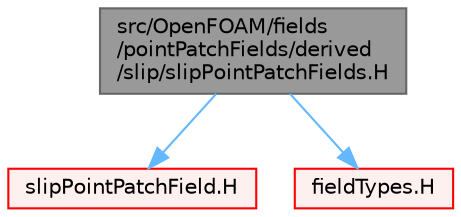 digraph "src/OpenFOAM/fields/pointPatchFields/derived/slip/slipPointPatchFields.H"
{
 // LATEX_PDF_SIZE
  bgcolor="transparent";
  edge [fontname=Helvetica,fontsize=10,labelfontname=Helvetica,labelfontsize=10];
  node [fontname=Helvetica,fontsize=10,shape=box,height=0.2,width=0.4];
  Node1 [id="Node000001",label="src/OpenFOAM/fields\l/pointPatchFields/derived\l/slip/slipPointPatchFields.H",height=0.2,width=0.4,color="gray40", fillcolor="grey60", style="filled", fontcolor="black",tooltip=" "];
  Node1 -> Node2 [id="edge1_Node000001_Node000002",color="steelblue1",style="solid",tooltip=" "];
  Node2 [id="Node000002",label="slipPointPatchField.H",height=0.2,width=0.4,color="red", fillcolor="#FFF0F0", style="filled",URL="$slipPointPatchField_8H.html",tooltip=" "];
  Node1 -> Node193 [id="edge2_Node000001_Node000193",color="steelblue1",style="solid",tooltip=" "];
  Node193 [id="Node000193",label="fieldTypes.H",height=0.2,width=0.4,color="red", fillcolor="#FFF0F0", style="filled",URL="$fieldTypes_8H.html",tooltip=" "];
}

